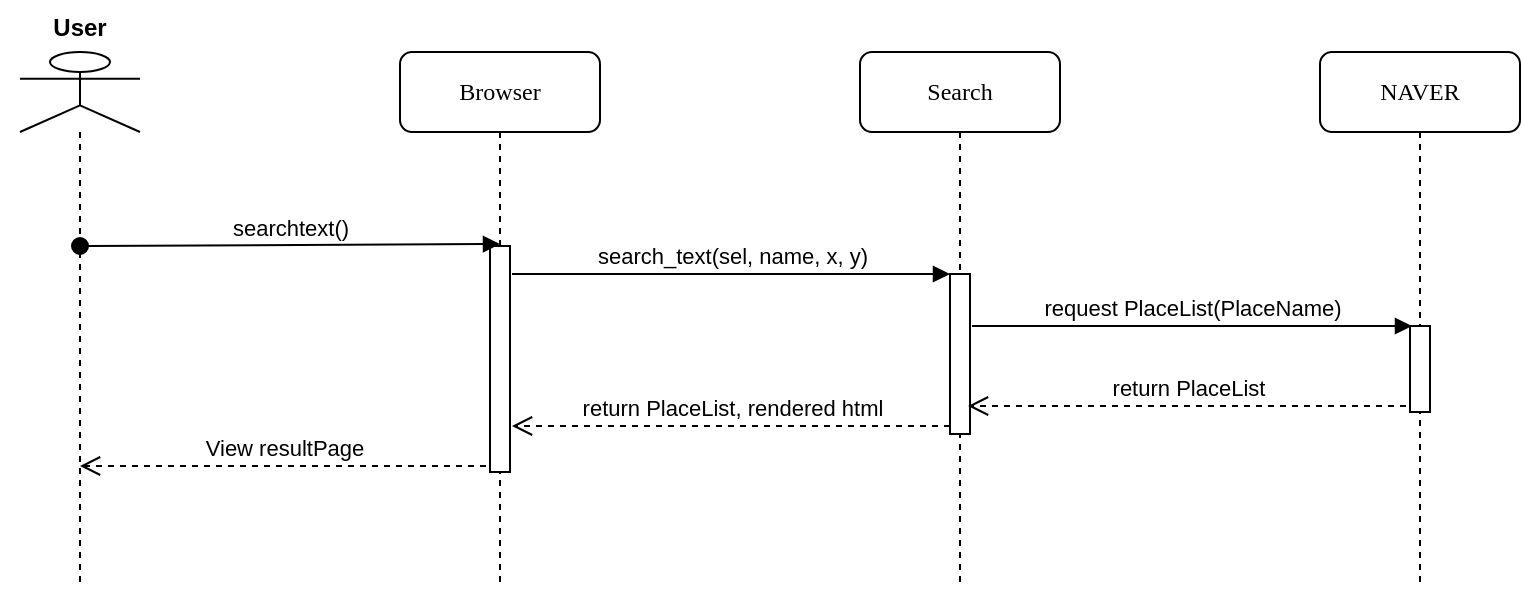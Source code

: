 <mxfile version="12.3.7" type="device" pages="1"><diagram name="Page-1" id="13e1069c-82ec-6db2-03f1-153e76fe0fe0"><mxGraphModel dx="2046" dy="1124" grid="1" gridSize="10" guides="1" tooltips="1" connect="1" arrows="1" fold="1" page="1" pageScale="1" pageWidth="1100" pageHeight="850" background="#ffffff" math="0" shadow="0"><root><mxCell id="0"/><mxCell id="1" parent="0"/><mxCell id="7baba1c4bc27f4b0-2" value="Browser" style="shape=umlLifeline;perimeter=lifelinePerimeter;whiteSpace=wrap;html=1;container=1;collapsible=0;recursiveResize=0;outlineConnect=0;rounded=1;shadow=0;comic=0;labelBackgroundColor=none;strokeColor=#000000;strokeWidth=1;fillColor=#FFFFFF;fontFamily=Verdana;fontSize=12;fontColor=#000000;align=center;" parent="1" vertex="1"><mxGeometry x="-670" y="63" width="100" height="267" as="geometry"/></mxCell><mxCell id="FzmVv2V15qsoNjl3a4KN-1" value="" style="html=1;points=[];perimeter=orthogonalPerimeter;" vertex="1" parent="7baba1c4bc27f4b0-2"><mxGeometry x="45" y="97" width="10" height="113" as="geometry"/></mxCell><mxCell id="7baba1c4bc27f4b0-3" value="Search" style="shape=umlLifeline;perimeter=lifelinePerimeter;whiteSpace=wrap;html=1;container=1;collapsible=0;recursiveResize=0;outlineConnect=0;rounded=1;shadow=0;comic=0;labelBackgroundColor=none;strokeColor=#000000;strokeWidth=1;fillColor=#FFFFFF;fontFamily=Verdana;fontSize=12;fontColor=#000000;align=center;" parent="1" vertex="1"><mxGeometry x="-440" y="63" width="100" height="267" as="geometry"/></mxCell><mxCell id="FzmVv2V15qsoNjl3a4KN-5" value="" style="html=1;points=[];perimeter=orthogonalPerimeter;" vertex="1" parent="7baba1c4bc27f4b0-3"><mxGeometry x="45" y="111" width="10" height="80" as="geometry"/></mxCell><mxCell id="XcTku3FZ7FOUcc2bcFZ9-6" value="" style="shape=umlLifeline;participant=umlActor;perimeter=lifelinePerimeter;whiteSpace=wrap;html=1;container=1;collapsible=0;recursiveResize=0;verticalAlign=top;spacingTop=36;labelBackgroundColor=#ffffff;outlineConnect=0;" parent="1" vertex="1"><mxGeometry x="-860" y="63" width="60" height="267" as="geometry"/></mxCell><mxCell id="XcTku3FZ7FOUcc2bcFZ9-9" value="User" style="text;align=center;fontStyle=1;verticalAlign=middle;spacingLeft=3;spacingRight=3;strokeColor=none;rotatable=0;points=[[0,0.5],[1,0.5]];portConstraint=eastwest;" parent="1" vertex="1"><mxGeometry x="-870" y="37" width="80" height="26" as="geometry"/></mxCell><mxCell id="FzmVv2V15qsoNjl3a4KN-2" value="searchtext()" style="html=1;verticalAlign=bottom;startArrow=oval;endArrow=block;startSize=8;" edge="1" parent="1"><mxGeometry relative="1" as="geometry"><mxPoint x="-830" y="160" as="sourcePoint"/><mxPoint x="-620" y="159" as="targetPoint"/></mxGeometry></mxCell><mxCell id="FzmVv2V15qsoNjl3a4KN-6" value="search_text(sel, name, x, y)" style="html=1;verticalAlign=bottom;endArrow=block;entryX=0;entryY=0;" edge="1" target="FzmVv2V15qsoNjl3a4KN-5" parent="1"><mxGeometry relative="1" as="geometry"><mxPoint x="-614" y="174" as="sourcePoint"/></mxGeometry></mxCell><mxCell id="FzmVv2V15qsoNjl3a4KN-7" value="return PlaceList, rendered html" style="html=1;verticalAlign=bottom;endArrow=open;dashed=1;endSize=8;exitX=0;exitY=0.95;" edge="1" source="FzmVv2V15qsoNjl3a4KN-5" parent="1"><mxGeometry relative="1" as="geometry"><mxPoint x="-614" y="250" as="targetPoint"/></mxGeometry></mxCell><mxCell id="FzmVv2V15qsoNjl3a4KN-9" value="NAVER" style="shape=umlLifeline;perimeter=lifelinePerimeter;whiteSpace=wrap;html=1;container=1;collapsible=0;recursiveResize=0;outlineConnect=0;rounded=1;shadow=0;comic=0;labelBackgroundColor=none;strokeColor=#000000;strokeWidth=1;fillColor=#FFFFFF;fontFamily=Verdana;fontSize=12;fontColor=#000000;align=center;" vertex="1" parent="1"><mxGeometry x="-210" y="63" width="100" height="267" as="geometry"/></mxCell><mxCell id="FzmVv2V15qsoNjl3a4KN-10" value="" style="html=1;points=[];perimeter=orthogonalPerimeter;" vertex="1" parent="FzmVv2V15qsoNjl3a4KN-9"><mxGeometry x="45" y="137" width="10" height="43" as="geometry"/></mxCell><mxCell id="FzmVv2V15qsoNjl3a4KN-11" value="request PlaceList(PlaceName)" style="html=1;verticalAlign=bottom;endArrow=block;entryX=0.1;entryY=0;entryDx=0;entryDy=0;entryPerimeter=0;" edge="1" parent="1" target="FzmVv2V15qsoNjl3a4KN-10"><mxGeometry width="80" relative="1" as="geometry"><mxPoint x="-384" y="200" as="sourcePoint"/><mxPoint x="-304" y="200" as="targetPoint"/></mxGeometry></mxCell><mxCell id="FzmVv2V15qsoNjl3a4KN-12" value="return PlaceList" style="html=1;verticalAlign=bottom;endArrow=open;dashed=1;endSize=8;entryX=0.9;entryY=0.825;entryDx=0;entryDy=0;entryPerimeter=0;" edge="1" parent="1" target="FzmVv2V15qsoNjl3a4KN-5"><mxGeometry relative="1" as="geometry"><mxPoint x="-167" y="240" as="sourcePoint"/><mxPoint x="-247" y="240" as="targetPoint"/></mxGeometry></mxCell><mxCell id="FzmVv2V15qsoNjl3a4KN-14" value="View resultPage" style="html=1;verticalAlign=bottom;endArrow=open;dashed=1;endSize=8;" edge="1" parent="1" target="XcTku3FZ7FOUcc2bcFZ9-6"><mxGeometry relative="1" as="geometry"><mxPoint x="-627" y="270" as="sourcePoint"/><mxPoint x="-707" y="270" as="targetPoint"/></mxGeometry></mxCell></root></mxGraphModel></diagram></mxfile>